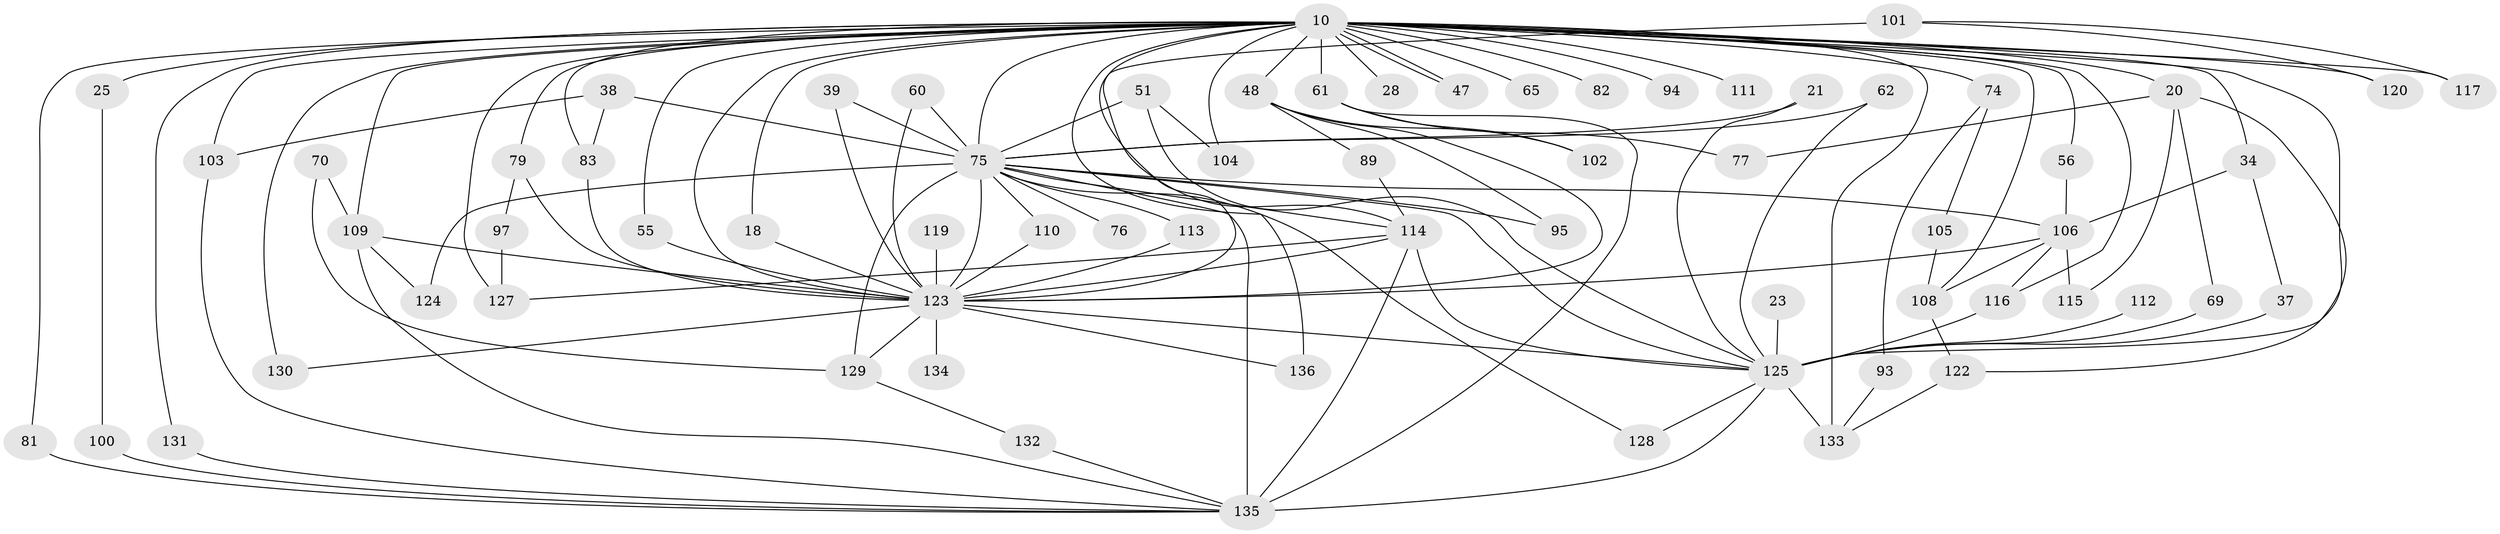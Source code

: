 // original degree distribution, {26: 0.007352941176470588, 19: 0.014705882352941176, 24: 0.007352941176470588, 22: 0.014705882352941176, 25: 0.007352941176470588, 29: 0.007352941176470588, 27: 0.007352941176470588, 28: 0.007352941176470588, 4: 0.11029411764705882, 3: 0.17647058823529413, 5: 0.0661764705882353, 2: 0.5367647058823529, 6: 0.03676470588235294}
// Generated by graph-tools (version 1.1) at 2025/45/03/09/25 04:45:15]
// undirected, 68 vertices, 127 edges
graph export_dot {
graph [start="1"]
  node [color=gray90,style=filled];
  10 [super="+8+4"];
  18;
  20;
  21;
  23;
  25;
  28;
  34;
  37;
  38;
  39;
  47;
  48 [super="+26"];
  51;
  55;
  56;
  60;
  61;
  62;
  65;
  69;
  70;
  74 [super="+30"];
  75 [super="+6+45"];
  76;
  77;
  79 [super="+35"];
  81;
  82 [super="+73"];
  83 [super="+40+63+66"];
  89;
  93;
  94 [super="+44"];
  95;
  97;
  100;
  101 [super="+15"];
  102;
  103 [super="+43"];
  104 [super="+54"];
  105;
  106 [super="+53+98+80"];
  108 [super="+29"];
  109 [super="+52+19+86"];
  110 [super="+24"];
  111;
  112;
  113;
  114 [super="+84+107+50+72"];
  115;
  116 [super="+27+87"];
  117;
  119 [super="+99"];
  120;
  122 [super="+121"];
  123 [super="+85+9"];
  124;
  125 [super="+118"];
  127 [super="+88"];
  128;
  129 [super="+11+22"];
  130;
  131;
  132;
  133 [super="+32+46"];
  134;
  135 [super="+126+91+96"];
  136;
  10 -- 18;
  10 -- 25 [weight=2];
  10 -- 28 [weight=2];
  10 -- 34 [weight=2];
  10 -- 47;
  10 -- 47;
  10 -- 103 [weight=2];
  10 -- 120;
  10 -- 127 [weight=2];
  10 -- 130;
  10 -- 133 [weight=3];
  10 -- 65 [weight=2];
  10 -- 131;
  10 -- 136;
  10 -- 74 [weight=3];
  10 -- 75 [weight=10];
  10 -- 82 [weight=3];
  10 -- 20 [weight=2];
  10 -- 94 [weight=3];
  10 -- 104 [weight=2];
  10 -- 108 [weight=3];
  10 -- 48 [weight=2];
  10 -- 125 [weight=13];
  10 -- 79 [weight=2];
  10 -- 81;
  10 -- 111 [weight=2];
  10 -- 117;
  10 -- 55;
  10 -- 56;
  10 -- 61 [weight=2];
  10 -- 116 [weight=4];
  10 -- 109 [weight=2];
  10 -- 123 [weight=9];
  10 -- 83 [weight=3];
  10 -- 114 [weight=4];
  18 -- 123;
  20 -- 69;
  20 -- 77;
  20 -- 115;
  20 -- 122;
  21 -- 125;
  21 -- 75;
  23 -- 125;
  25 -- 100;
  34 -- 37;
  34 -- 106;
  37 -- 125;
  38 -- 103;
  38 -- 75 [weight=3];
  38 -- 83;
  39 -- 75;
  39 -- 123;
  48 -- 89;
  48 -- 95;
  48 -- 102;
  48 -- 123 [weight=2];
  51 -- 104;
  51 -- 125;
  51 -- 75;
  55 -- 123;
  56 -- 106;
  60 -- 75;
  60 -- 123;
  61 -- 77;
  61 -- 102;
  61 -- 135;
  62 -- 125;
  62 -- 75;
  69 -- 125;
  70 -- 129;
  70 -- 109;
  74 -- 93;
  74 -- 105;
  75 -- 128;
  75 -- 129 [weight=2];
  75 -- 76 [weight=2];
  75 -- 95;
  75 -- 110;
  75 -- 124;
  75 -- 113;
  75 -- 114 [weight=4];
  75 -- 125 [weight=4];
  75 -- 135;
  75 -- 123 [weight=5];
  75 -- 106;
  79 -- 97;
  79 -- 123 [weight=2];
  81 -- 135;
  83 -- 123;
  89 -- 114;
  93 -- 133;
  97 -- 127;
  100 -- 135;
  101 -- 117;
  101 -- 120;
  101 -- 123 [weight=2];
  103 -- 135;
  105 -- 108;
  106 -- 116;
  106 -- 115;
  106 -- 123 [weight=3];
  106 -- 108;
  108 -- 122;
  109 -- 124;
  109 -- 123 [weight=3];
  109 -- 135;
  110 -- 123;
  112 -- 125 [weight=2];
  113 -- 123;
  114 -- 127;
  114 -- 135;
  114 -- 123 [weight=2];
  114 -- 125;
  116 -- 125 [weight=2];
  119 -- 123 [weight=3];
  122 -- 133;
  123 -- 125 [weight=5];
  123 -- 129 [weight=2];
  123 -- 130;
  123 -- 134 [weight=2];
  123 -- 136;
  125 -- 128;
  125 -- 133;
  125 -- 135 [weight=4];
  129 -- 132;
  131 -- 135;
  132 -- 135;
}
